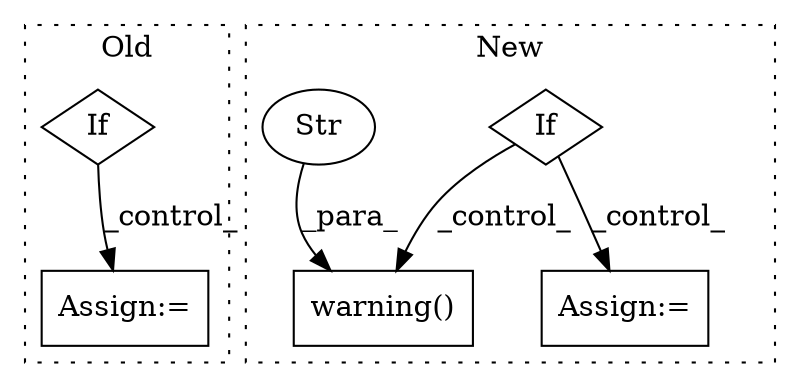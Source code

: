 digraph G {
subgraph cluster0 {
1 [label="If" a="96" s="3384,3421" l="3,14" shape="diamond"];
5 [label="Assign:=" a="68" s="3444" l="3" shape="box"];
label = "Old";
style="dotted";
}
subgraph cluster1 {
2 [label="warning()" a="75" s="5507,5628" l="36,18" shape="box"];
3 [label="If" a="96" s="5457,5489" l="3,18" shape="diamond"];
4 [label="Str" a="66" s="5543" l="85" shape="ellipse"];
6 [label="Assign:=" a="68" s="5758" l="3" shape="box"];
label = "New";
style="dotted";
}
1 -> 5 [label="_control_"];
3 -> 2 [label="_control_"];
3 -> 6 [label="_control_"];
4 -> 2 [label="_para_"];
}
